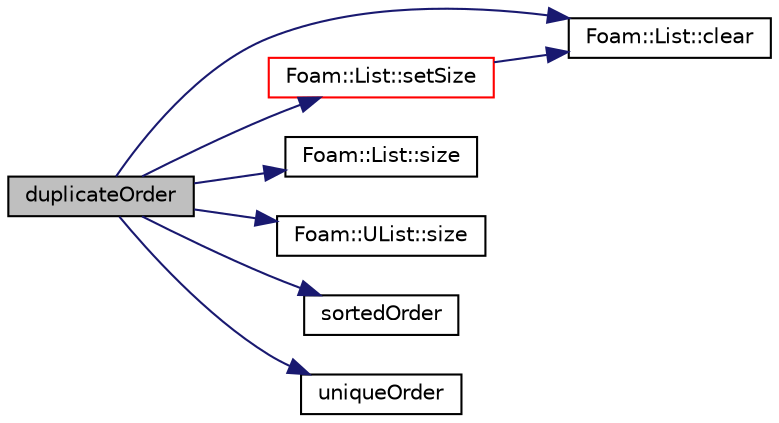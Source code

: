 digraph "duplicateOrder"
{
  bgcolor="transparent";
  edge [fontname="Helvetica",fontsize="10",labelfontname="Helvetica",labelfontsize="10"];
  node [fontname="Helvetica",fontsize="10",shape=record];
  rankdir="LR";
  Node1 [label="duplicateOrder",height=0.2,width=0.4,color="black", fillcolor="grey75", style="filled", fontcolor="black"];
  Node1 -> Node2 [color="midnightblue",fontsize="10",style="solid",fontname="Helvetica"];
  Node2 [label="Foam::List::clear",height=0.2,width=0.4,color="black",URL="$a01395.html#ac8bb3912a3ce86b15842e79d0b421204",tooltip="Clear the list, i.e. set size to zero. "];
  Node1 -> Node3 [color="midnightblue",fontsize="10",style="solid",fontname="Helvetica"];
  Node3 [label="Foam::List::setSize",height=0.2,width=0.4,color="red",URL="$a01395.html#aedb985ffeaf1bdbfeccc2a8730405703",tooltip="Reset size of List. "];
  Node3 -> Node2 [color="midnightblue",fontsize="10",style="solid",fontname="Helvetica"];
  Node1 -> Node4 [color="midnightblue",fontsize="10",style="solid",fontname="Helvetica"];
  Node4 [label="Foam::List::size",height=0.2,width=0.4,color="black",URL="$a01395.html#a8a5f6fa29bd4b500caf186f60245b384",tooltip="Override size to be inconsistent with allocated storage. "];
  Node1 -> Node5 [color="midnightblue",fontsize="10",style="solid",fontname="Helvetica"];
  Node5 [label="Foam::UList::size",height=0.2,width=0.4,color="black",URL="$a02845.html#a723361dc2020160f5492e8fe2d09fa44",tooltip="Return the number of elements in the UList. "];
  Node1 -> Node6 [color="midnightblue",fontsize="10",style="solid",fontname="Helvetica"];
  Node6 [label="sortedOrder",height=0.2,width=0.4,color="black",URL="$a10893.html#acf128ea037506c14446998bb7ca39264",tooltip="Generate the (stable) sort order for the list. "];
  Node1 -> Node7 [color="midnightblue",fontsize="10",style="solid",fontname="Helvetica"];
  Node7 [label="uniqueOrder",height=0.2,width=0.4,color="black",URL="$a10893.html#ac8f24088cf436ea721d28e233503a68b",tooltip="Generate (sorted) indices corresponding to unique list values. "];
}
